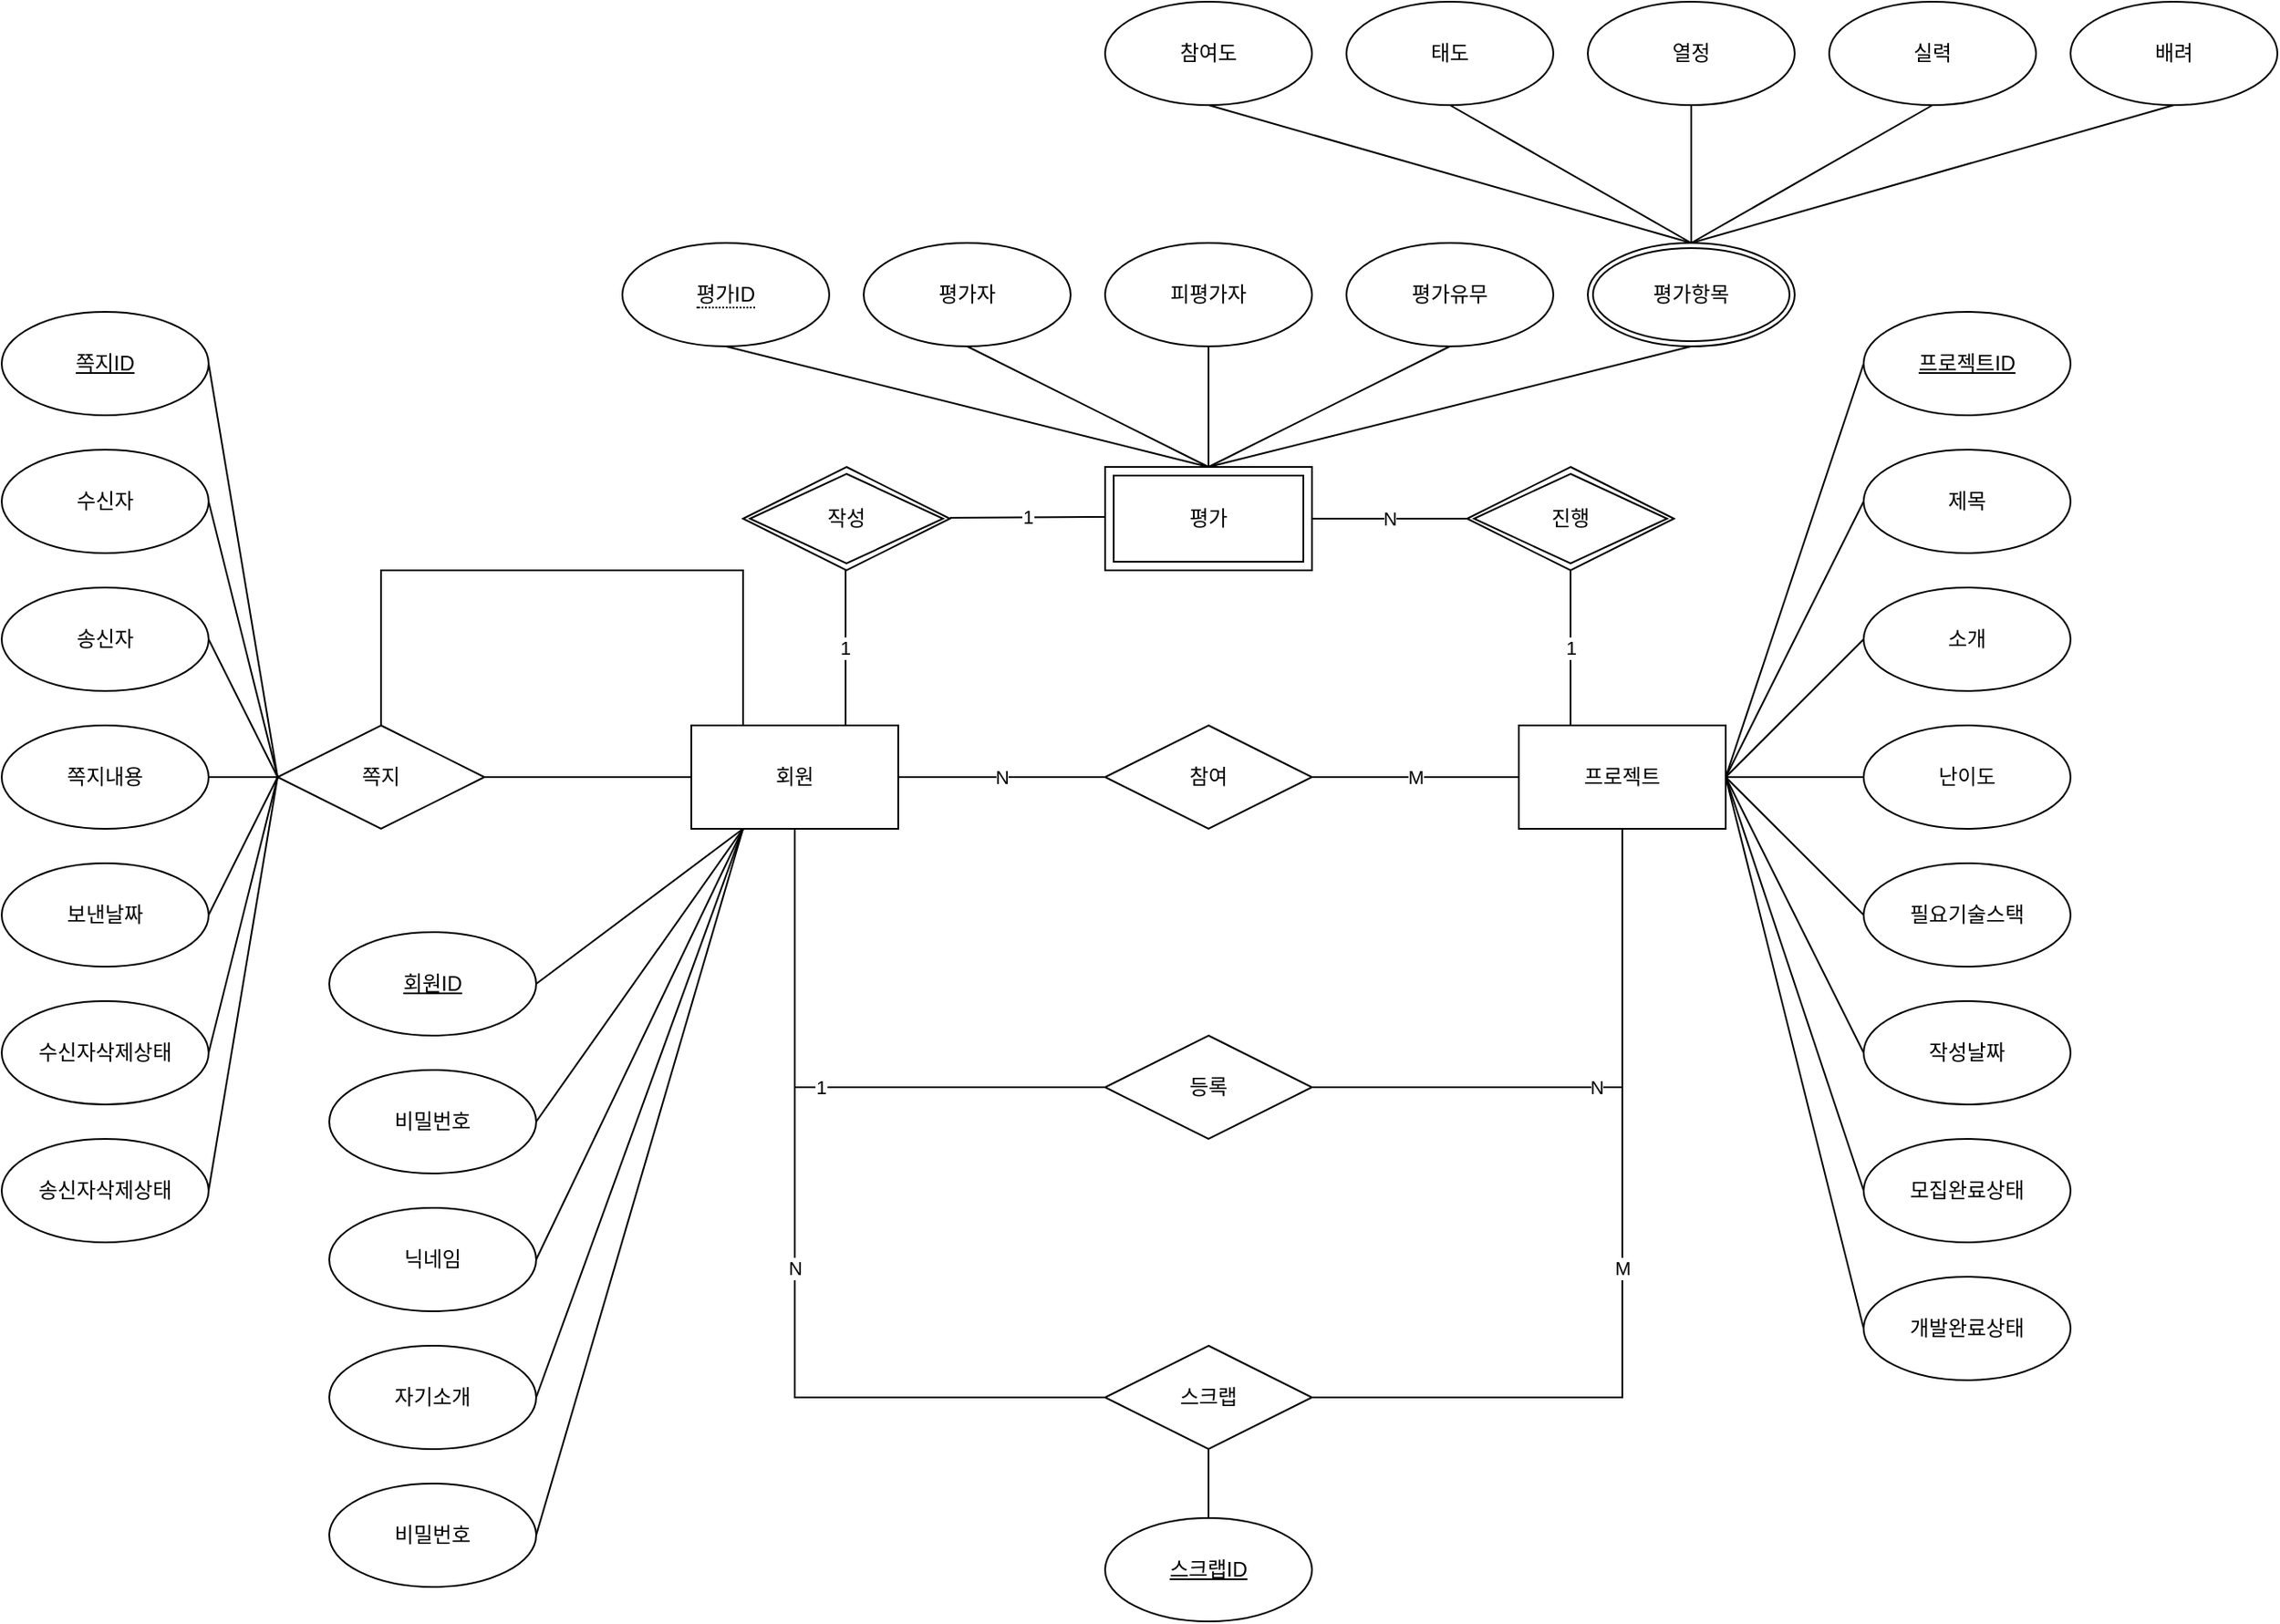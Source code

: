 <mxfile version="17.4.0" type="github">
  <diagram id="xmWfOcNKEpTEuv6yot5l" name="Page-1">
    <mxGraphModel dx="2078" dy="2162" grid="1" gridSize="10" guides="1" tooltips="1" connect="1" arrows="1" fold="1" page="1" pageScale="1" pageWidth="827" pageHeight="1169" math="0" shadow="0">
      <root>
        <mxCell id="0" />
        <mxCell id="1" parent="0" />
        <mxCell id="vPMVrk3j7AMTrq8NdgiV-1" value="회원" style="rounded=0;whiteSpace=wrap;html=1;" vertex="1" parent="1">
          <mxGeometry x="500" y="300" width="120" height="60" as="geometry" />
        </mxCell>
        <mxCell id="vPMVrk3j7AMTrq8NdgiV-2" value="프로젝트" style="rounded=0;whiteSpace=wrap;html=1;" vertex="1" parent="1">
          <mxGeometry x="980" y="300" width="120" height="60" as="geometry" />
        </mxCell>
        <mxCell id="vPMVrk3j7AMTrq8NdgiV-3" value="평가" style="shape=ext;margin=3;double=1;whiteSpace=wrap;html=1;align=center;" vertex="1" parent="1">
          <mxGeometry x="740" y="150" width="120" height="60" as="geometry" />
        </mxCell>
        <mxCell id="vPMVrk3j7AMTrq8NdgiV-4" value="스크랩" style="rhombus;whiteSpace=wrap;html=1;" vertex="1" parent="1">
          <mxGeometry x="740" y="660" width="120" height="60" as="geometry" />
        </mxCell>
        <mxCell id="vPMVrk3j7AMTrq8NdgiV-5" value="등록" style="rhombus;whiteSpace=wrap;html=1;" vertex="1" parent="1">
          <mxGeometry x="740" y="480" width="120" height="60" as="geometry" />
        </mxCell>
        <mxCell id="vPMVrk3j7AMTrq8NdgiV-7" value="쪽지" style="rhombus;whiteSpace=wrap;html=1;" vertex="1" parent="1">
          <mxGeometry x="260" y="300" width="120" height="60" as="geometry" />
        </mxCell>
        <mxCell id="vPMVrk3j7AMTrq8NdgiV-9" value="1" style="endArrow=none;html=1;rounded=0;exitX=0;exitY=0.5;exitDx=0;exitDy=0;entryX=0.5;entryY=1;entryDx=0;entryDy=0;" edge="1" parent="1" source="vPMVrk3j7AMTrq8NdgiV-5" target="vPMVrk3j7AMTrq8NdgiV-1">
          <mxGeometry width="50" height="50" relative="1" as="geometry">
            <mxPoint x="760" y="410" as="sourcePoint" />
            <mxPoint x="830" y="390" as="targetPoint" />
            <Array as="points">
              <mxPoint x="560" y="510" />
            </Array>
          </mxGeometry>
        </mxCell>
        <mxCell id="vPMVrk3j7AMTrq8NdgiV-11" value="" style="endArrow=none;html=1;rounded=0;exitX=0.5;exitY=0;exitDx=0;exitDy=0;entryX=0.25;entryY=0;entryDx=0;entryDy=0;" edge="1" parent="1" source="vPMVrk3j7AMTrq8NdgiV-7" target="vPMVrk3j7AMTrq8NdgiV-1">
          <mxGeometry width="50" height="50" relative="1" as="geometry">
            <mxPoint x="780" y="430" as="sourcePoint" />
            <mxPoint x="850" y="410" as="targetPoint" />
            <Array as="points">
              <mxPoint x="320" y="210" />
              <mxPoint x="530" y="210" />
            </Array>
          </mxGeometry>
        </mxCell>
        <mxCell id="vPMVrk3j7AMTrq8NdgiV-12" value="" style="endArrow=none;html=1;rounded=0;exitX=1;exitY=0.5;exitDx=0;exitDy=0;entryX=0;entryY=0.5;entryDx=0;entryDy=0;" edge="1" parent="1" source="vPMVrk3j7AMTrq8NdgiV-7" target="vPMVrk3j7AMTrq8NdgiV-1">
          <mxGeometry width="50" height="50" relative="1" as="geometry">
            <mxPoint x="790" y="440" as="sourcePoint" />
            <mxPoint x="860" y="420" as="targetPoint" />
          </mxGeometry>
        </mxCell>
        <mxCell id="vPMVrk3j7AMTrq8NdgiV-13" value="M" style="endArrow=none;html=1;rounded=0;exitX=1;exitY=0.5;exitDx=0;exitDy=0;entryX=0.5;entryY=1;entryDx=0;entryDy=0;" edge="1" parent="1" source="vPMVrk3j7AMTrq8NdgiV-4" target="vPMVrk3j7AMTrq8NdgiV-2">
          <mxGeometry width="50" height="50" relative="1" as="geometry">
            <mxPoint x="890" y="640" as="sourcePoint" />
            <mxPoint x="960" y="620" as="targetPoint" />
            <Array as="points">
              <mxPoint x="1040" y="690" />
            </Array>
          </mxGeometry>
        </mxCell>
        <mxCell id="vPMVrk3j7AMTrq8NdgiV-14" value="N" style="endArrow=none;html=1;rounded=0;entryX=0.5;entryY=1;entryDx=0;entryDy=0;exitX=1;exitY=0.5;exitDx=0;exitDy=0;" edge="1" parent="1" source="vPMVrk3j7AMTrq8NdgiV-5" target="vPMVrk3j7AMTrq8NdgiV-2">
          <mxGeometry width="50" height="50" relative="1" as="geometry">
            <mxPoint x="810" y="460" as="sourcePoint" />
            <mxPoint x="880" y="440" as="targetPoint" />
            <Array as="points">
              <mxPoint x="1040" y="510" />
            </Array>
          </mxGeometry>
        </mxCell>
        <mxCell id="vPMVrk3j7AMTrq8NdgiV-15" value="N" style="endArrow=none;html=1;rounded=0;entryX=0.5;entryY=1;entryDx=0;entryDy=0;exitX=0;exitY=0.5;exitDx=0;exitDy=0;" edge="1" parent="1" source="vPMVrk3j7AMTrq8NdgiV-4" target="vPMVrk3j7AMTrq8NdgiV-1">
          <mxGeometry width="50" height="50" relative="1" as="geometry">
            <mxPoint x="820" y="470" as="sourcePoint" />
            <mxPoint x="890" y="450" as="targetPoint" />
            <Array as="points">
              <mxPoint x="560" y="690" />
            </Array>
          </mxGeometry>
        </mxCell>
        <mxCell id="vPMVrk3j7AMTrq8NdgiV-20" value="비밀번호" style="ellipse;whiteSpace=wrap;html=1;" vertex="1" parent="1">
          <mxGeometry x="290" y="740" width="120" height="60" as="geometry" />
        </mxCell>
        <mxCell id="vPMVrk3j7AMTrq8NdgiV-21" value="&lt;u&gt;회원ID&lt;/u&gt;" style="ellipse;whiteSpace=wrap;html=1;" vertex="1" parent="1">
          <mxGeometry x="290" y="420" width="120" height="60" as="geometry" />
        </mxCell>
        <mxCell id="vPMVrk3j7AMTrq8NdgiV-22" value="비밀번호" style="ellipse;whiteSpace=wrap;html=1;" vertex="1" parent="1">
          <mxGeometry x="290" y="500" width="120" height="60" as="geometry" />
        </mxCell>
        <mxCell id="vPMVrk3j7AMTrq8NdgiV-23" value="닉네임" style="ellipse;whiteSpace=wrap;html=1;" vertex="1" parent="1">
          <mxGeometry x="290" y="580" width="120" height="60" as="geometry" />
        </mxCell>
        <mxCell id="vPMVrk3j7AMTrq8NdgiV-24" value="자기소개" style="ellipse;whiteSpace=wrap;html=1;" vertex="1" parent="1">
          <mxGeometry x="290" y="660" width="120" height="60" as="geometry" />
        </mxCell>
        <mxCell id="vPMVrk3j7AMTrq8NdgiV-25" value="쪽지내용" style="ellipse;whiteSpace=wrap;html=1;" vertex="1" parent="1">
          <mxGeometry x="100" y="300" width="120" height="60" as="geometry" />
        </mxCell>
        <mxCell id="vPMVrk3j7AMTrq8NdgiV-29" value="수신자삭제상태" style="ellipse;whiteSpace=wrap;html=1;" vertex="1" parent="1">
          <mxGeometry x="100" y="460" width="120" height="60" as="geometry" />
        </mxCell>
        <mxCell id="vPMVrk3j7AMTrq8NdgiV-30" value="보낸날짜" style="ellipse;whiteSpace=wrap;html=1;" vertex="1" parent="1">
          <mxGeometry x="100" y="380" width="120" height="60" as="geometry" />
        </mxCell>
        <mxCell id="vPMVrk3j7AMTrq8NdgiV-31" value="송신자삭제상태" style="ellipse;whiteSpace=wrap;html=1;" vertex="1" parent="1">
          <mxGeometry x="100" y="540" width="120" height="60" as="geometry" />
        </mxCell>
        <mxCell id="vPMVrk3j7AMTrq8NdgiV-32" value="&lt;u&gt;쪽지ID&lt;/u&gt;" style="ellipse;whiteSpace=wrap;html=1;" vertex="1" parent="1">
          <mxGeometry x="100" y="60" width="120" height="60" as="geometry" />
        </mxCell>
        <mxCell id="vPMVrk3j7AMTrq8NdgiV-33" value="송신자" style="ellipse;whiteSpace=wrap;html=1;" vertex="1" parent="1">
          <mxGeometry x="100" y="220" width="120" height="60" as="geometry" />
        </mxCell>
        <mxCell id="vPMVrk3j7AMTrq8NdgiV-34" value="수신자" style="ellipse;whiteSpace=wrap;html=1;" vertex="1" parent="1">
          <mxGeometry x="100" y="140" width="120" height="60" as="geometry" />
        </mxCell>
        <mxCell id="vPMVrk3j7AMTrq8NdgiV-42" value="&lt;u&gt;스크랩ID&lt;/u&gt;" style="ellipse;whiteSpace=wrap;html=1;" vertex="1" parent="1">
          <mxGeometry x="740" y="760" width="120" height="60" as="geometry" />
        </mxCell>
        <mxCell id="vPMVrk3j7AMTrq8NdgiV-43" value="난이도" style="ellipse;whiteSpace=wrap;html=1;" vertex="1" parent="1">
          <mxGeometry x="1180" y="300" width="120" height="60" as="geometry" />
        </mxCell>
        <mxCell id="vPMVrk3j7AMTrq8NdgiV-44" value="작성날짜" style="ellipse;whiteSpace=wrap;html=1;" vertex="1" parent="1">
          <mxGeometry x="1180" y="460" width="120" height="60" as="geometry" />
        </mxCell>
        <mxCell id="vPMVrk3j7AMTrq8NdgiV-45" value="제목" style="ellipse;whiteSpace=wrap;html=1;" vertex="1" parent="1">
          <mxGeometry x="1180" y="140" width="120" height="60" as="geometry" />
        </mxCell>
        <mxCell id="vPMVrk3j7AMTrq8NdgiV-46" value="필요기술스택" style="ellipse;whiteSpace=wrap;html=1;" vertex="1" parent="1">
          <mxGeometry x="1180" y="380" width="120" height="60" as="geometry" />
        </mxCell>
        <mxCell id="vPMVrk3j7AMTrq8NdgiV-47" value="개발완료상태" style="ellipse;whiteSpace=wrap;html=1;" vertex="1" parent="1">
          <mxGeometry x="1180" y="620" width="120" height="60" as="geometry" />
        </mxCell>
        <mxCell id="vPMVrk3j7AMTrq8NdgiV-48" value="&lt;u&gt;프로젝트ID&lt;/u&gt;" style="ellipse;whiteSpace=wrap;html=1;" vertex="1" parent="1">
          <mxGeometry x="1180" y="60" width="120" height="60" as="geometry" />
        </mxCell>
        <mxCell id="vPMVrk3j7AMTrq8NdgiV-49" value="소개" style="ellipse;whiteSpace=wrap;html=1;" vertex="1" parent="1">
          <mxGeometry x="1180" y="220" width="120" height="60" as="geometry" />
        </mxCell>
        <mxCell id="vPMVrk3j7AMTrq8NdgiV-50" value="모집완료상태" style="ellipse;whiteSpace=wrap;html=1;" vertex="1" parent="1">
          <mxGeometry x="1180" y="540" width="120" height="60" as="geometry" />
        </mxCell>
        <mxCell id="vPMVrk3j7AMTrq8NdgiV-51" value="" style="endArrow=none;html=1;rounded=0;entryX=0.25;entryY=1;entryDx=0;entryDy=0;exitX=1;exitY=0.5;exitDx=0;exitDy=0;" edge="1" parent="1" source="vPMVrk3j7AMTrq8NdgiV-22" target="vPMVrk3j7AMTrq8NdgiV-1">
          <mxGeometry width="50" height="50" relative="1" as="geometry">
            <mxPoint x="470" y="610" as="sourcePoint" />
            <mxPoint x="460" y="460" as="targetPoint" />
          </mxGeometry>
        </mxCell>
        <mxCell id="vPMVrk3j7AMTrq8NdgiV-52" value="" style="endArrow=none;html=1;rounded=0;entryX=0.25;entryY=1;entryDx=0;entryDy=0;exitX=1;exitY=0.5;exitDx=0;exitDy=0;" edge="1" parent="1" source="vPMVrk3j7AMTrq8NdgiV-23" target="vPMVrk3j7AMTrq8NdgiV-1">
          <mxGeometry width="50" height="50" relative="1" as="geometry">
            <mxPoint x="480" y="620.0" as="sourcePoint" />
            <mxPoint x="540" y="370.0" as="targetPoint" />
          </mxGeometry>
        </mxCell>
        <mxCell id="vPMVrk3j7AMTrq8NdgiV-53" value="" style="endArrow=none;html=1;rounded=0;entryX=0.25;entryY=1;entryDx=0;entryDy=0;exitX=1;exitY=0.5;exitDx=0;exitDy=0;" edge="1" parent="1" source="vPMVrk3j7AMTrq8NdgiV-24" target="vPMVrk3j7AMTrq8NdgiV-1">
          <mxGeometry width="50" height="50" relative="1" as="geometry">
            <mxPoint x="490" y="630.0" as="sourcePoint" />
            <mxPoint x="550" y="380.0" as="targetPoint" />
          </mxGeometry>
        </mxCell>
        <mxCell id="vPMVrk3j7AMTrq8NdgiV-54" value="" style="endArrow=none;html=1;rounded=0;entryX=0.25;entryY=1;entryDx=0;entryDy=0;exitX=1;exitY=0.5;exitDx=0;exitDy=0;" edge="1" parent="1" source="vPMVrk3j7AMTrq8NdgiV-20" target="vPMVrk3j7AMTrq8NdgiV-1">
          <mxGeometry width="50" height="50" relative="1" as="geometry">
            <mxPoint x="500" y="640.0" as="sourcePoint" />
            <mxPoint x="560" y="390.0" as="targetPoint" />
          </mxGeometry>
        </mxCell>
        <mxCell id="vPMVrk3j7AMTrq8NdgiV-55" value="" style="endArrow=none;html=1;rounded=0;entryX=0.25;entryY=1;entryDx=0;entryDy=0;exitX=1;exitY=0.5;exitDx=0;exitDy=0;" edge="1" parent="1" source="vPMVrk3j7AMTrq8NdgiV-21" target="vPMVrk3j7AMTrq8NdgiV-1">
          <mxGeometry width="50" height="50" relative="1" as="geometry">
            <mxPoint x="510" y="650.0" as="sourcePoint" />
            <mxPoint x="570" y="400.0" as="targetPoint" />
          </mxGeometry>
        </mxCell>
        <mxCell id="vPMVrk3j7AMTrq8NdgiV-56" value="" style="endArrow=none;html=1;rounded=0;exitX=1;exitY=0.5;exitDx=0;exitDy=0;entryX=0;entryY=0.5;entryDx=0;entryDy=0;" edge="1" parent="1" source="vPMVrk3j7AMTrq8NdgiV-25" target="vPMVrk3j7AMTrq8NdgiV-7">
          <mxGeometry width="50" height="50" relative="1" as="geometry">
            <mxPoint x="340" y="390" as="sourcePoint" />
            <mxPoint x="220" y="330.0" as="targetPoint" />
          </mxGeometry>
        </mxCell>
        <mxCell id="vPMVrk3j7AMTrq8NdgiV-57" value="" style="endArrow=none;html=1;rounded=0;exitX=1;exitY=0.5;exitDx=0;exitDy=0;entryX=0;entryY=0.5;entryDx=0;entryDy=0;" edge="1" parent="1" source="vPMVrk3j7AMTrq8NdgiV-34">
          <mxGeometry width="50" height="50" relative="1" as="geometry">
            <mxPoint x="240" y="90.0" as="sourcePoint" />
            <mxPoint x="260" y="330.0" as="targetPoint" />
          </mxGeometry>
        </mxCell>
        <mxCell id="vPMVrk3j7AMTrq8NdgiV-63" value="" style="endArrow=none;html=1;rounded=0;exitX=1;exitY=0.5;exitDx=0;exitDy=0;entryX=0;entryY=0.5;entryDx=0;entryDy=0;" edge="1" parent="1" source="vPMVrk3j7AMTrq8NdgiV-32">
          <mxGeometry width="50" height="50" relative="1" as="geometry">
            <mxPoint x="250" y="100.0" as="sourcePoint" />
            <mxPoint x="260" y="330.0" as="targetPoint" />
          </mxGeometry>
        </mxCell>
        <mxCell id="vPMVrk3j7AMTrq8NdgiV-64" value="" style="endArrow=none;html=1;rounded=0;exitX=1;exitY=0.5;exitDx=0;exitDy=0;entryX=0;entryY=0.5;entryDx=0;entryDy=0;" edge="1" parent="1" source="vPMVrk3j7AMTrq8NdgiV-30">
          <mxGeometry width="50" height="50" relative="1" as="geometry">
            <mxPoint x="-20" y="260.0" as="sourcePoint" />
            <mxPoint x="260" y="330.0" as="targetPoint" />
          </mxGeometry>
        </mxCell>
        <mxCell id="vPMVrk3j7AMTrq8NdgiV-65" value="" style="endArrow=none;html=1;rounded=0;exitX=1;exitY=0.5;exitDx=0;exitDy=0;entryX=0;entryY=0.5;entryDx=0;entryDy=0;" edge="1" parent="1" source="vPMVrk3j7AMTrq8NdgiV-33">
          <mxGeometry width="50" height="50" relative="1" as="geometry">
            <mxPoint x="10" y="270.0" as="sourcePoint" />
            <mxPoint x="260" y="330.0" as="targetPoint" />
          </mxGeometry>
        </mxCell>
        <mxCell id="vPMVrk3j7AMTrq8NdgiV-66" value="" style="endArrow=none;html=1;rounded=0;exitX=1;exitY=0.5;exitDx=0;exitDy=0;entryX=0;entryY=0.5;entryDx=0;entryDy=0;" edge="1" parent="1" source="vPMVrk3j7AMTrq8NdgiV-29">
          <mxGeometry width="50" height="50" relative="1" as="geometry">
            <mxPoint x="-20" y="290.0" as="sourcePoint" />
            <mxPoint x="260" y="330.0" as="targetPoint" />
          </mxGeometry>
        </mxCell>
        <mxCell id="vPMVrk3j7AMTrq8NdgiV-68" value="" style="endArrow=none;html=1;rounded=0;exitX=1;exitY=0.5;exitDx=0;exitDy=0;entryX=0;entryY=0.5;entryDx=0;entryDy=0;" edge="1" parent="1" source="vPMVrk3j7AMTrq8NdgiV-31">
          <mxGeometry width="50" height="50" relative="1" as="geometry">
            <mxPoint x="300" y="150.0" as="sourcePoint" />
            <mxPoint x="260" y="330.0" as="targetPoint" />
          </mxGeometry>
        </mxCell>
        <mxCell id="vPMVrk3j7AMTrq8NdgiV-69" value="" style="endArrow=none;html=1;rounded=0;exitX=0.5;exitY=1;exitDx=0;exitDy=0;entryX=0.5;entryY=0;entryDx=0;entryDy=0;" edge="1" parent="1" source="vPMVrk3j7AMTrq8NdgiV-118" target="vPMVrk3j7AMTrq8NdgiV-3">
          <mxGeometry width="50" height="50" relative="1" as="geometry">
            <mxPoint x="520" y="80" as="sourcePoint" />
            <mxPoint x="740" y="140" as="targetPoint" />
          </mxGeometry>
        </mxCell>
        <mxCell id="vPMVrk3j7AMTrq8NdgiV-74" value="" style="endArrow=none;html=1;rounded=0;entryX=0.5;entryY=1;entryDx=0;entryDy=0;exitX=0.5;exitY=0;exitDx=0;exitDy=0;" edge="1" parent="1" source="vPMVrk3j7AMTrq8NdgiV-42" target="vPMVrk3j7AMTrq8NdgiV-4">
          <mxGeometry width="50" height="50" relative="1" as="geometry">
            <mxPoint x="810" y="520" as="sourcePoint" />
            <mxPoint x="860" y="470" as="targetPoint" />
          </mxGeometry>
        </mxCell>
        <mxCell id="vPMVrk3j7AMTrq8NdgiV-75" value="" style="endArrow=none;html=1;rounded=0;exitX=1;exitY=0.5;exitDx=0;exitDy=0;entryX=0;entryY=0.5;entryDx=0;entryDy=0;" edge="1" parent="1" source="vPMVrk3j7AMTrq8NdgiV-2" target="vPMVrk3j7AMTrq8NdgiV-48">
          <mxGeometry width="50" height="50" relative="1" as="geometry">
            <mxPoint x="1310" y="520" as="sourcePoint" />
            <mxPoint x="1360" y="470" as="targetPoint" />
          </mxGeometry>
        </mxCell>
        <mxCell id="vPMVrk3j7AMTrq8NdgiV-76" value="" style="endArrow=none;html=1;rounded=0;exitX=1;exitY=0.5;exitDx=0;exitDy=0;entryX=0;entryY=0.5;entryDx=0;entryDy=0;" edge="1" parent="1" source="vPMVrk3j7AMTrq8NdgiV-2" target="vPMVrk3j7AMTrq8NdgiV-45">
          <mxGeometry width="50" height="50" relative="1" as="geometry">
            <mxPoint x="1310" y="520" as="sourcePoint" />
            <mxPoint x="1360" y="470" as="targetPoint" />
          </mxGeometry>
        </mxCell>
        <mxCell id="vPMVrk3j7AMTrq8NdgiV-77" value="" style="endArrow=none;html=1;rounded=0;exitX=1;exitY=0.5;exitDx=0;exitDy=0;entryX=0;entryY=0.5;entryDx=0;entryDy=0;" edge="1" parent="1" source="vPMVrk3j7AMTrq8NdgiV-2" target="vPMVrk3j7AMTrq8NdgiV-44">
          <mxGeometry width="50" height="50" relative="1" as="geometry">
            <mxPoint x="1310" y="520" as="sourcePoint" />
            <mxPoint x="1360" y="470" as="targetPoint" />
          </mxGeometry>
        </mxCell>
        <mxCell id="vPMVrk3j7AMTrq8NdgiV-78" value="" style="endArrow=none;html=1;rounded=0;exitX=1;exitY=0.5;exitDx=0;exitDy=0;entryX=0;entryY=0.5;entryDx=0;entryDy=0;" edge="1" parent="1" source="vPMVrk3j7AMTrq8NdgiV-2" target="vPMVrk3j7AMTrq8NdgiV-46">
          <mxGeometry width="50" height="50" relative="1" as="geometry">
            <mxPoint x="1110" y="440" as="sourcePoint" />
            <mxPoint x="1160" y="390" as="targetPoint" />
          </mxGeometry>
        </mxCell>
        <mxCell id="vPMVrk3j7AMTrq8NdgiV-79" value="" style="endArrow=none;html=1;rounded=0;exitX=1;exitY=0.5;exitDx=0;exitDy=0;entryX=0;entryY=0.5;entryDx=0;entryDy=0;" edge="1" parent="1" source="vPMVrk3j7AMTrq8NdgiV-2" target="vPMVrk3j7AMTrq8NdgiV-43">
          <mxGeometry width="50" height="50" relative="1" as="geometry">
            <mxPoint x="1140" y="330" as="sourcePoint" />
            <mxPoint x="1190" y="280" as="targetPoint" />
          </mxGeometry>
        </mxCell>
        <mxCell id="vPMVrk3j7AMTrq8NdgiV-80" value="" style="endArrow=none;html=1;rounded=0;exitX=1;exitY=0.5;exitDx=0;exitDy=0;entryX=0;entryY=0.5;entryDx=0;entryDy=0;" edge="1" parent="1" source="vPMVrk3j7AMTrq8NdgiV-2" target="vPMVrk3j7AMTrq8NdgiV-49">
          <mxGeometry width="50" height="50" relative="1" as="geometry">
            <mxPoint x="1120" y="290" as="sourcePoint" />
            <mxPoint x="1170" y="240" as="targetPoint" />
          </mxGeometry>
        </mxCell>
        <mxCell id="vPMVrk3j7AMTrq8NdgiV-81" value="" style="endArrow=none;html=1;rounded=0;exitX=1;exitY=0.5;exitDx=0;exitDy=0;entryX=0;entryY=0.5;entryDx=0;entryDy=0;" edge="1" parent="1" source="vPMVrk3j7AMTrq8NdgiV-2" target="vPMVrk3j7AMTrq8NdgiV-50">
          <mxGeometry width="50" height="50" relative="1" as="geometry">
            <mxPoint x="1310" y="520" as="sourcePoint" />
            <mxPoint x="1360" y="470" as="targetPoint" />
          </mxGeometry>
        </mxCell>
        <mxCell id="vPMVrk3j7AMTrq8NdgiV-82" value="" style="endArrow=none;html=1;rounded=0;exitX=1;exitY=0.5;exitDx=0;exitDy=0;entryX=0;entryY=0.5;entryDx=0;entryDy=0;" edge="1" parent="1" source="vPMVrk3j7AMTrq8NdgiV-2" target="vPMVrk3j7AMTrq8NdgiV-47">
          <mxGeometry width="50" height="50" relative="1" as="geometry">
            <mxPoint x="1310" y="520" as="sourcePoint" />
            <mxPoint x="1360" y="470" as="targetPoint" />
          </mxGeometry>
        </mxCell>
        <mxCell id="vPMVrk3j7AMTrq8NdgiV-83" value="평가항목" style="ellipse;shape=doubleEllipse;margin=3;whiteSpace=wrap;html=1;align=center;" vertex="1" parent="1">
          <mxGeometry x="1020" y="20" width="120" height="60" as="geometry" />
        </mxCell>
        <mxCell id="vPMVrk3j7AMTrq8NdgiV-86" value="열정" style="ellipse;whiteSpace=wrap;html=1;" vertex="1" parent="1">
          <mxGeometry x="1020" y="-120" width="120" height="60" as="geometry" />
        </mxCell>
        <mxCell id="vPMVrk3j7AMTrq8NdgiV-91" value="배려" style="ellipse;whiteSpace=wrap;html=1;" vertex="1" parent="1">
          <mxGeometry x="1300" y="-120" width="120" height="60" as="geometry" />
        </mxCell>
        <mxCell id="vPMVrk3j7AMTrq8NdgiV-92" value="실력" style="ellipse;whiteSpace=wrap;html=1;" vertex="1" parent="1">
          <mxGeometry x="1160" y="-120" width="120" height="60" as="geometry" />
        </mxCell>
        <mxCell id="vPMVrk3j7AMTrq8NdgiV-93" value="참여도" style="ellipse;whiteSpace=wrap;html=1;" vertex="1" parent="1">
          <mxGeometry x="740" y="-120" width="120" height="60" as="geometry" />
        </mxCell>
        <mxCell id="vPMVrk3j7AMTrq8NdgiV-94" value="태도" style="ellipse;whiteSpace=wrap;html=1;" vertex="1" parent="1">
          <mxGeometry x="880" y="-120" width="120" height="60" as="geometry" />
        </mxCell>
        <mxCell id="vPMVrk3j7AMTrq8NdgiV-95" value="" style="endArrow=none;html=1;rounded=0;exitX=0.5;exitY=0;exitDx=0;exitDy=0;entryX=0.5;entryY=1;entryDx=0;entryDy=0;" edge="1" parent="1" source="vPMVrk3j7AMTrq8NdgiV-83" target="vPMVrk3j7AMTrq8NdgiV-91">
          <mxGeometry width="50" height="50" relative="1" as="geometry">
            <mxPoint x="1020" y="90" as="sourcePoint" />
            <mxPoint x="1070" y="40" as="targetPoint" />
          </mxGeometry>
        </mxCell>
        <mxCell id="vPMVrk3j7AMTrq8NdgiV-96" value="" style="endArrow=none;html=1;rounded=0;exitX=0.5;exitY=0;exitDx=0;exitDy=0;entryX=0.5;entryY=1;entryDx=0;entryDy=0;" edge="1" parent="1" source="vPMVrk3j7AMTrq8NdgiV-83" target="vPMVrk3j7AMTrq8NdgiV-92">
          <mxGeometry width="50" height="50" relative="1" as="geometry">
            <mxPoint x="1020" y="90" as="sourcePoint" />
            <mxPoint x="1070" y="40" as="targetPoint" />
          </mxGeometry>
        </mxCell>
        <mxCell id="vPMVrk3j7AMTrq8NdgiV-97" value="" style="endArrow=none;html=1;rounded=0;exitX=0.5;exitY=0;exitDx=0;exitDy=0;entryX=0.5;entryY=1;entryDx=0;entryDy=0;" edge="1" parent="1" source="vPMVrk3j7AMTrq8NdgiV-83" target="vPMVrk3j7AMTrq8NdgiV-86">
          <mxGeometry width="50" height="50" relative="1" as="geometry">
            <mxPoint x="1020" y="90" as="sourcePoint" />
            <mxPoint x="1070" y="40" as="targetPoint" />
          </mxGeometry>
        </mxCell>
        <mxCell id="vPMVrk3j7AMTrq8NdgiV-98" value="" style="endArrow=none;html=1;rounded=0;exitX=0.5;exitY=0;exitDx=0;exitDy=0;entryX=0.5;entryY=1;entryDx=0;entryDy=0;" edge="1" parent="1" source="vPMVrk3j7AMTrq8NdgiV-83" target="vPMVrk3j7AMTrq8NdgiV-94">
          <mxGeometry width="50" height="50" relative="1" as="geometry">
            <mxPoint x="1020" y="90" as="sourcePoint" />
            <mxPoint x="1070" y="40" as="targetPoint" />
          </mxGeometry>
        </mxCell>
        <mxCell id="vPMVrk3j7AMTrq8NdgiV-99" value="" style="endArrow=none;html=1;rounded=0;exitX=0.5;exitY=0;exitDx=0;exitDy=0;entryX=0.5;entryY=1;entryDx=0;entryDy=0;startArrow=none;" edge="1" parent="1" source="vPMVrk3j7AMTrq8NdgiV-83" target="vPMVrk3j7AMTrq8NdgiV-93">
          <mxGeometry width="50" height="50" relative="1" as="geometry">
            <mxPoint x="1020" y="90" as="sourcePoint" />
            <mxPoint x="1070" y="40" as="targetPoint" />
          </mxGeometry>
        </mxCell>
        <mxCell id="vPMVrk3j7AMTrq8NdgiV-38" value="피평가자" style="ellipse;whiteSpace=wrap;html=1;" vertex="1" parent="1">
          <mxGeometry x="740" y="20" width="120" height="60" as="geometry" />
        </mxCell>
        <mxCell id="vPMVrk3j7AMTrq8NdgiV-105" value="" style="endArrow=none;html=1;rounded=0;entryX=0.5;entryY=1;entryDx=0;entryDy=0;exitX=0.5;exitY=0;exitDx=0;exitDy=0;" edge="1" parent="1" source="vPMVrk3j7AMTrq8NdgiV-3" target="vPMVrk3j7AMTrq8NdgiV-38">
          <mxGeometry width="50" height="50" relative="1" as="geometry">
            <mxPoint x="690" y="200" as="sourcePoint" />
            <mxPoint x="800" y="-100" as="targetPoint" />
          </mxGeometry>
        </mxCell>
        <mxCell id="vPMVrk3j7AMTrq8NdgiV-106" value="" style="endArrow=none;html=1;rounded=0;entryX=0.5;entryY=0;entryDx=0;entryDy=0;exitX=0.5;exitY=1;exitDx=0;exitDy=0;" edge="1" parent="1" source="vPMVrk3j7AMTrq8NdgiV-83" target="vPMVrk3j7AMTrq8NdgiV-3">
          <mxGeometry width="50" height="50" relative="1" as="geometry">
            <mxPoint x="810" y="360" as="sourcePoint" />
            <mxPoint x="860" y="310" as="targetPoint" />
          </mxGeometry>
        </mxCell>
        <mxCell id="vPMVrk3j7AMTrq8NdgiV-109" value="평가유무" style="ellipse;whiteSpace=wrap;html=1;" vertex="1" parent="1">
          <mxGeometry x="880" y="20" width="120" height="60" as="geometry" />
        </mxCell>
        <mxCell id="vPMVrk3j7AMTrq8NdgiV-110" value="평가자" style="ellipse;whiteSpace=wrap;html=1;" vertex="1" parent="1">
          <mxGeometry x="600" y="20" width="120" height="60" as="geometry" />
        </mxCell>
        <mxCell id="vPMVrk3j7AMTrq8NdgiV-112" value="" style="endArrow=none;html=1;rounded=0;exitX=0.5;exitY=1;exitDx=0;exitDy=0;entryX=0.5;entryY=0;entryDx=0;entryDy=0;" edge="1" parent="1" source="vPMVrk3j7AMTrq8NdgiV-109" target="vPMVrk3j7AMTrq8NdgiV-3">
          <mxGeometry width="50" height="50" relative="1" as="geometry">
            <mxPoint x="800" y="20" as="sourcePoint" />
            <mxPoint x="740" y="160" as="targetPoint" />
          </mxGeometry>
        </mxCell>
        <mxCell id="vPMVrk3j7AMTrq8NdgiV-113" value="" style="endArrow=none;html=1;rounded=0;exitX=0.5;exitY=1;exitDx=0;exitDy=0;entryX=0.5;entryY=0;entryDx=0;entryDy=0;" edge="1" parent="1" source="vPMVrk3j7AMTrq8NdgiV-110" target="vPMVrk3j7AMTrq8NdgiV-3">
          <mxGeometry width="50" height="50" relative="1" as="geometry">
            <mxPoint x="640" y="-10" as="sourcePoint" />
            <mxPoint x="866.0" y="170" as="targetPoint" />
          </mxGeometry>
        </mxCell>
        <mxCell id="vPMVrk3j7AMTrq8NdgiV-118" value="&lt;span style=&quot;border-bottom: 1px dotted&quot;&gt;평가ID&lt;/span&gt;" style="ellipse;whiteSpace=wrap;html=1;align=center;" vertex="1" parent="1">
          <mxGeometry x="460" y="20" width="120" height="60" as="geometry" />
        </mxCell>
        <mxCell id="vPMVrk3j7AMTrq8NdgiV-120" value="N" style="endArrow=none;html=1;rounded=0;exitX=1;exitY=0.5;exitDx=0;exitDy=0;entryX=0;entryY=0.5;entryDx=0;entryDy=0;" edge="1" parent="1" source="vPMVrk3j7AMTrq8NdgiV-1" target="vPMVrk3j7AMTrq8NdgiV-124">
          <mxGeometry width="50" height="50" relative="1" as="geometry">
            <mxPoint x="490" y="310" as="sourcePoint" />
            <mxPoint x="630" y="150" as="targetPoint" />
          </mxGeometry>
        </mxCell>
        <mxCell id="vPMVrk3j7AMTrq8NdgiV-121" value="1" style="endArrow=none;html=1;rounded=0;exitX=0.25;exitY=0;exitDx=0;exitDy=0;entryX=0.5;entryY=1;entryDx=0;entryDy=0;" edge="1" parent="1" source="vPMVrk3j7AMTrq8NdgiV-2" target="vPMVrk3j7AMTrq8NdgiV-123">
          <mxGeometry width="50" height="50" relative="1" as="geometry">
            <mxPoint x="600" y="310" as="sourcePoint" />
            <mxPoint x="1040" y="210" as="targetPoint" />
          </mxGeometry>
        </mxCell>
        <mxCell id="vPMVrk3j7AMTrq8NdgiV-123" value="진행" style="shape=rhombus;double=1;perimeter=rhombusPerimeter;whiteSpace=wrap;html=1;align=center;" vertex="1" parent="1">
          <mxGeometry x="950" y="150" width="120" height="60" as="geometry" />
        </mxCell>
        <mxCell id="vPMVrk3j7AMTrq8NdgiV-124" value="참여" style="rhombus;whiteSpace=wrap;html=1;" vertex="1" parent="1">
          <mxGeometry x="740" y="300" width="120" height="60" as="geometry" />
        </mxCell>
        <mxCell id="vPMVrk3j7AMTrq8NdgiV-125" value="N" style="endArrow=none;html=1;rounded=0;exitX=1;exitY=0.5;exitDx=0;exitDy=0;entryX=0;entryY=0.5;entryDx=0;entryDy=0;" edge="1" parent="1" source="vPMVrk3j7AMTrq8NdgiV-3" target="vPMVrk3j7AMTrq8NdgiV-123">
          <mxGeometry width="50" height="50" relative="1" as="geometry">
            <mxPoint x="530" y="90" as="sourcePoint" />
            <mxPoint x="810" y="160" as="targetPoint" />
          </mxGeometry>
        </mxCell>
        <mxCell id="vPMVrk3j7AMTrq8NdgiV-126" value="M" style="endArrow=none;html=1;rounded=0;exitX=1;exitY=0.5;exitDx=0;exitDy=0;entryX=0;entryY=0.5;entryDx=0;entryDy=0;" edge="1" parent="1" source="vPMVrk3j7AMTrq8NdgiV-124" target="vPMVrk3j7AMTrq8NdgiV-2">
          <mxGeometry width="50" height="50" relative="1" as="geometry">
            <mxPoint x="540" y="100" as="sourcePoint" />
            <mxPoint x="820" y="170" as="targetPoint" />
          </mxGeometry>
        </mxCell>
        <mxCell id="vPMVrk3j7AMTrq8NdgiV-127" value="작성" style="shape=rhombus;double=1;perimeter=rhombusPerimeter;whiteSpace=wrap;html=1;align=center;" vertex="1" parent="1">
          <mxGeometry x="530" y="150" width="120" height="60" as="geometry" />
        </mxCell>
        <mxCell id="vPMVrk3j7AMTrq8NdgiV-128" value="1" style="endArrow=none;html=1;rounded=0;exitX=1;exitY=0.5;exitDx=0;exitDy=0;" edge="1" parent="1">
          <mxGeometry width="50" height="50" relative="1" as="geometry">
            <mxPoint x="650" y="179.47" as="sourcePoint" />
            <mxPoint x="740" y="179" as="targetPoint" />
          </mxGeometry>
        </mxCell>
        <mxCell id="vPMVrk3j7AMTrq8NdgiV-129" value="1" style="endArrow=none;html=1;rounded=0;exitX=0.5;exitY=0;exitDx=0;exitDy=0;entryX=0.5;entryY=1;entryDx=0;entryDy=0;" edge="1" parent="1">
          <mxGeometry width="50" height="50" relative="1" as="geometry">
            <mxPoint x="589.47" y="300" as="sourcePoint" />
            <mxPoint x="589.47" y="210.0" as="targetPoint" />
          </mxGeometry>
        </mxCell>
      </root>
    </mxGraphModel>
  </diagram>
</mxfile>
